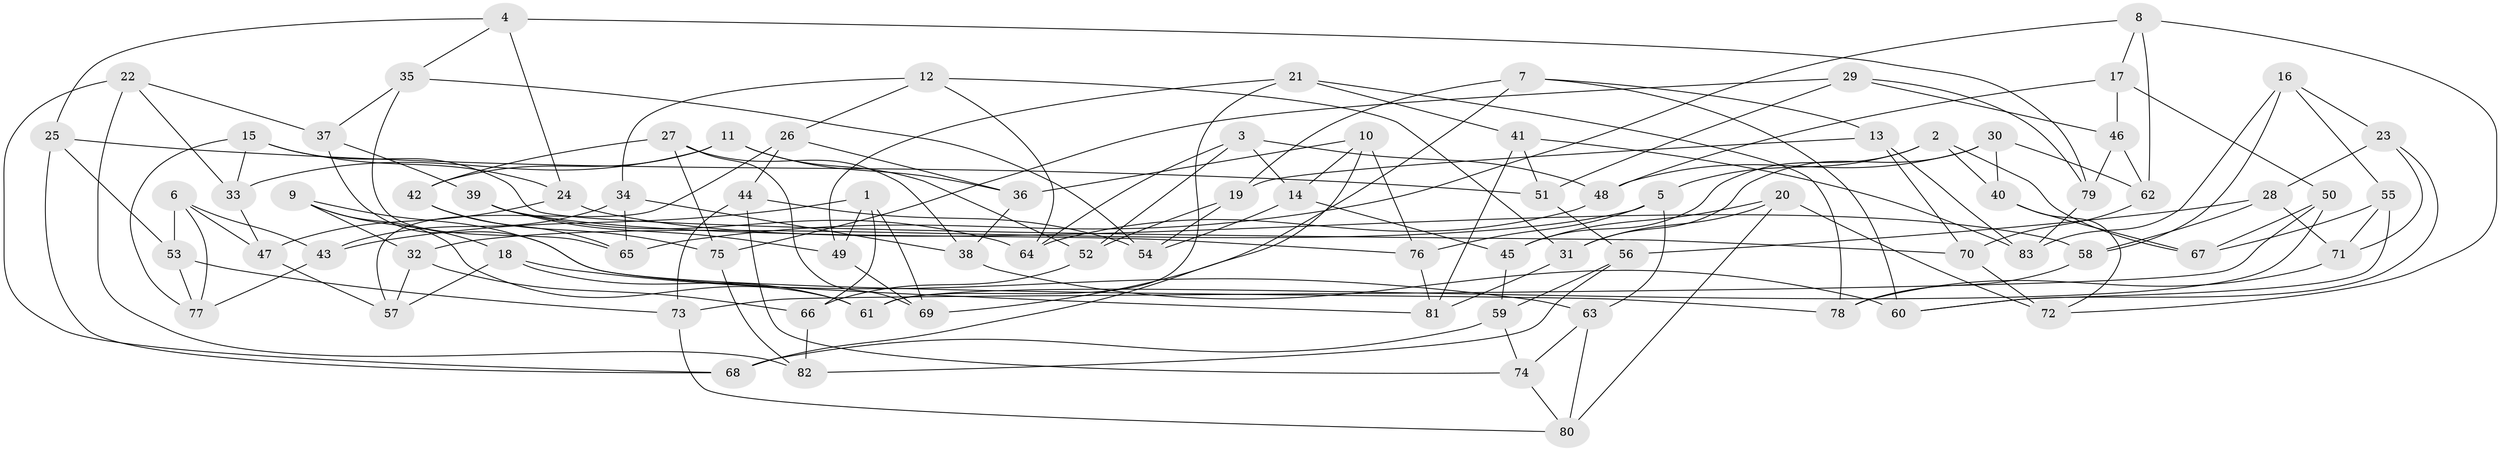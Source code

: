 // coarse degree distribution, {6: 0.5306122448979592, 5: 0.16326530612244897, 4: 0.30612244897959184}
// Generated by graph-tools (version 1.1) at 2025/42/03/06/25 10:42:25]
// undirected, 83 vertices, 166 edges
graph export_dot {
graph [start="1"]
  node [color=gray90,style=filled];
  1;
  2;
  3;
  4;
  5;
  6;
  7;
  8;
  9;
  10;
  11;
  12;
  13;
  14;
  15;
  16;
  17;
  18;
  19;
  20;
  21;
  22;
  23;
  24;
  25;
  26;
  27;
  28;
  29;
  30;
  31;
  32;
  33;
  34;
  35;
  36;
  37;
  38;
  39;
  40;
  41;
  42;
  43;
  44;
  45;
  46;
  47;
  48;
  49;
  50;
  51;
  52;
  53;
  54;
  55;
  56;
  57;
  58;
  59;
  60;
  61;
  62;
  63;
  64;
  65;
  66;
  67;
  68;
  69;
  70;
  71;
  72;
  73;
  74;
  75;
  76;
  77;
  78;
  79;
  80;
  81;
  82;
  83;
  1 -- 69;
  1 -- 66;
  1 -- 49;
  1 -- 43;
  2 -- 40;
  2 -- 67;
  2 -- 45;
  2 -- 5;
  3 -- 52;
  3 -- 48;
  3 -- 64;
  3 -- 14;
  4 -- 35;
  4 -- 25;
  4 -- 79;
  4 -- 24;
  5 -- 76;
  5 -- 63;
  5 -- 32;
  6 -- 77;
  6 -- 53;
  6 -- 47;
  6 -- 43;
  7 -- 13;
  7 -- 19;
  7 -- 60;
  7 -- 69;
  8 -- 72;
  8 -- 62;
  8 -- 65;
  8 -- 17;
  9 -- 61;
  9 -- 18;
  9 -- 32;
  9 -- 78;
  10 -- 76;
  10 -- 68;
  10 -- 36;
  10 -- 14;
  11 -- 42;
  11 -- 36;
  11 -- 52;
  11 -- 33;
  12 -- 26;
  12 -- 31;
  12 -- 64;
  12 -- 34;
  13 -- 83;
  13 -- 70;
  13 -- 19;
  14 -- 54;
  14 -- 45;
  15 -- 24;
  15 -- 70;
  15 -- 77;
  15 -- 33;
  16 -- 83;
  16 -- 58;
  16 -- 23;
  16 -- 55;
  17 -- 48;
  17 -- 46;
  17 -- 50;
  18 -- 61;
  18 -- 63;
  18 -- 57;
  19 -- 52;
  19 -- 54;
  20 -- 45;
  20 -- 31;
  20 -- 72;
  20 -- 80;
  21 -- 78;
  21 -- 61;
  21 -- 49;
  21 -- 41;
  22 -- 37;
  22 -- 82;
  22 -- 33;
  22 -- 68;
  23 -- 60;
  23 -- 28;
  23 -- 71;
  24 -- 47;
  24 -- 58;
  25 -- 53;
  25 -- 51;
  25 -- 68;
  26 -- 36;
  26 -- 57;
  26 -- 44;
  27 -- 69;
  27 -- 38;
  27 -- 42;
  27 -- 75;
  28 -- 71;
  28 -- 56;
  28 -- 58;
  29 -- 46;
  29 -- 75;
  29 -- 79;
  29 -- 51;
  30 -- 62;
  30 -- 48;
  30 -- 40;
  30 -- 31;
  31 -- 81;
  32 -- 66;
  32 -- 57;
  33 -- 47;
  34 -- 43;
  34 -- 38;
  34 -- 65;
  35 -- 65;
  35 -- 37;
  35 -- 54;
  36 -- 38;
  37 -- 81;
  37 -- 39;
  38 -- 60;
  39 -- 64;
  39 -- 76;
  39 -- 49;
  40 -- 72;
  40 -- 67;
  41 -- 83;
  41 -- 51;
  41 -- 81;
  42 -- 65;
  42 -- 75;
  43 -- 77;
  44 -- 74;
  44 -- 54;
  44 -- 73;
  45 -- 59;
  46 -- 62;
  46 -- 79;
  47 -- 57;
  48 -- 64;
  49 -- 69;
  50 -- 73;
  50 -- 61;
  50 -- 67;
  51 -- 56;
  52 -- 66;
  53 -- 73;
  53 -- 77;
  55 -- 71;
  55 -- 67;
  55 -- 60;
  56 -- 59;
  56 -- 82;
  58 -- 78;
  59 -- 74;
  59 -- 68;
  62 -- 70;
  63 -- 80;
  63 -- 74;
  66 -- 82;
  70 -- 72;
  71 -- 78;
  73 -- 80;
  74 -- 80;
  75 -- 82;
  76 -- 81;
  79 -- 83;
}

